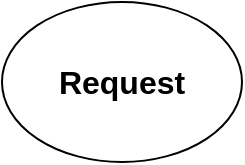 <mxfile version="20.8.1" type="device"><diagram id="-8kXX4PzYq4B2VwVfWH0" name="Halaman-1"><mxGraphModel dx="369" dy="531" grid="1" gridSize="10" guides="1" tooltips="1" connect="1" arrows="1" fold="1" page="1" pageScale="1" pageWidth="827" pageHeight="1169" math="0" shadow="0"><root><mxCell id="0"/><mxCell id="1" parent="0"/><mxCell id="old2JyZhqDxf_4l8paG1-1" value="Request" style="ellipse;whiteSpace=wrap;html=1;fontStyle=1;fontSize=16;" vertex="1" parent="1"><mxGeometry x="130" y="160" width="120" height="80" as="geometry"/></mxCell></root></mxGraphModel></diagram></mxfile>